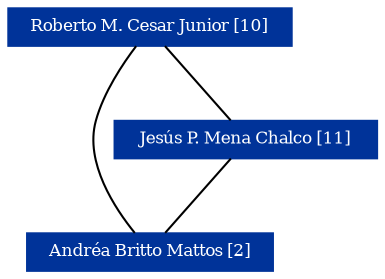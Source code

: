 strict graph grafo1 {
	graph [bb="0,0,176,126", id=grafo1, overlap=False];
	node [label="\N", fontsize=8, shape=rectangle, style=filled];
	0 [label="Roberto M. Cesar Junior [10]", URL="http://lattes.cnpq.br/2240951178648368", color="#003399", fontcolor="#FFFFFF", height="0.25", pos="108,117", width="1.8889"];
	2 [label="Andréa Britto Mattos [2]", URL="http://lattes.cnpq.br/2837012019824386", color="#003399", fontcolor="#FFFFFF", height="0.25", pos="108,9", width="1.6389"];
	1 [label="Jesús P. Mena Chalco [11]", URL="http://lattes.cnpq.br/4727357182510680", color="#003399", fontcolor="#FFFFFF", height="0.25", pos="63,63", width="1.75"];
	0 -- 2 [pos="115.66,107.7 122.24,99.06 131.25,85.522 135,72 140.53,52.046 126.07,30.112 116.24,18.109"];
	0 -- 1 [pos="100.16,107.59 91.902,97.683 78.974,82.169 70.749,72.298"];
	1 -- 2 [pos="70.838,53.594 79.098,43.683 92.026,28.169 100.25,18.298"];
}
